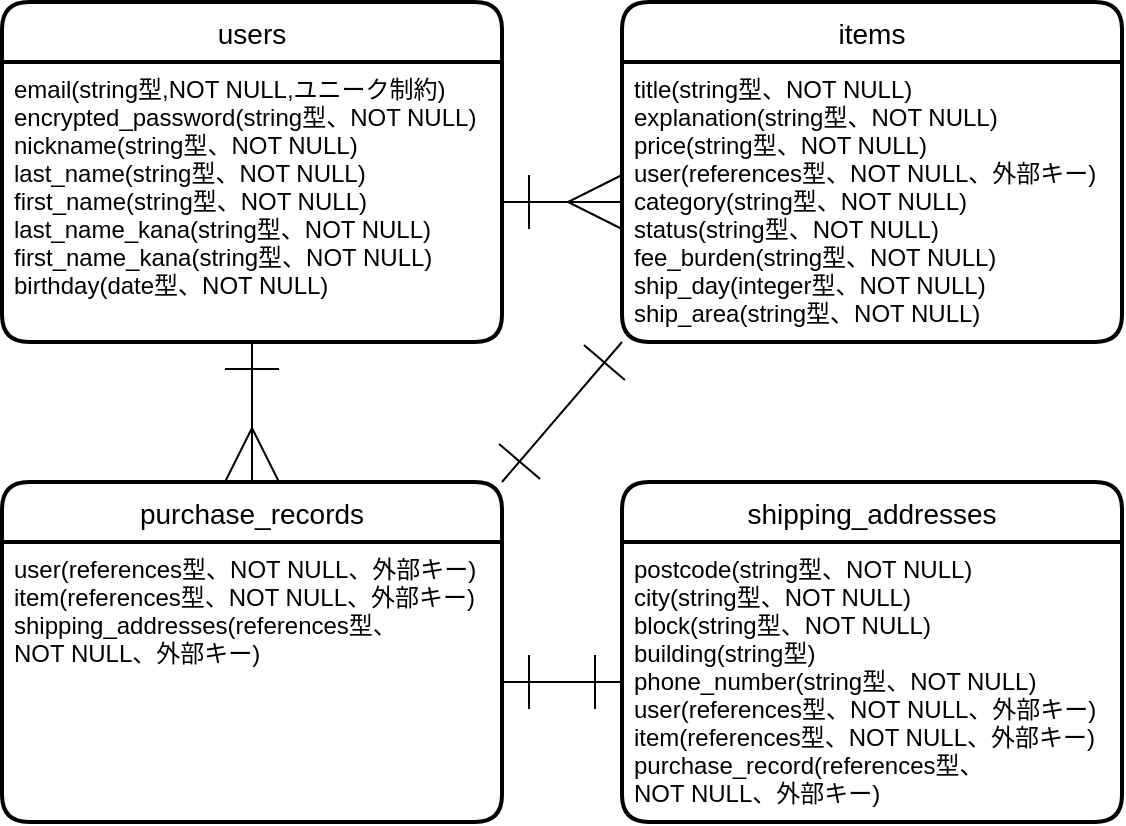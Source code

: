 <mxfile>
    <diagram id="_3S8MCyywp6Yqta0HNmb" name="ページ1">
        <mxGraphModel dx="728" dy="680" grid="1" gridSize="10" guides="1" tooltips="1" connect="1" arrows="1" fold="1" page="1" pageScale="1" pageWidth="827" pageHeight="1169" math="0" shadow="0">
            <root>
                <mxCell id="0"/>
                <mxCell id="1" parent="0"/>
                <mxCell id="58" value="users" style="swimlane;childLayout=stackLayout;horizontal=1;startSize=30;horizontalStack=0;rounded=1;fontSize=14;fontStyle=0;strokeWidth=2;resizeParent=0;resizeLast=1;shadow=0;dashed=0;align=center;" parent="1" vertex="1">
                    <mxGeometry x="130" y="50" width="250" height="170" as="geometry"/>
                </mxCell>
                <mxCell id="59" value="email(string型,NOT NULL,ユニーク制約)&#10;encrypted_password(string型、NOT NULL)&#10;nickname(string型、NOT NULL)&#10;last_name(string型、NOT NULL)&#10;first_name(string型、NOT NULL)&#10;last_name_kana(string型、NOT NULL)&#10;first_name_kana(string型、NOT NULL)&#10;birthday(date型、NOT NULL)&#10;" style="align=left;strokeColor=none;fillColor=none;spacingLeft=4;fontSize=12;verticalAlign=top;resizable=0;rotatable=0;part=1;" vertex="1" parent="58">
                    <mxGeometry y="30" width="250" height="140" as="geometry"/>
                </mxCell>
                <mxCell id="63" value="items" style="swimlane;childLayout=stackLayout;horizontal=1;startSize=30;horizontalStack=0;rounded=1;fontSize=14;fontStyle=0;strokeWidth=2;resizeParent=0;resizeLast=1;shadow=0;dashed=0;align=center;" vertex="1" parent="1">
                    <mxGeometry x="440" y="50" width="250" height="170" as="geometry"/>
                </mxCell>
                <mxCell id="64" value="title(string型、NOT NULL)&#10;explanation(string型、NOT NULL)&#10;price(string型、NOT NULL)&#10;user(references型、NOT NULL、外部キー)&#10;category(string型、NOT NULL)&#10;status(string型、NOT NULL)&#10;fee_burden(string型、NOT NULL)&#10;ship_day(integer型、NOT NULL)&#10;ship_area(string型、NOT NULL)&#10;&#10;&#10;" style="align=left;strokeColor=none;fillColor=none;spacingLeft=4;fontSize=12;verticalAlign=top;resizable=0;rotatable=0;part=1;" vertex="1" parent="63">
                    <mxGeometry y="30" width="250" height="140" as="geometry"/>
                </mxCell>
                <mxCell id="65" style="edgeStyle=none;html=1;entryX=0;entryY=0.5;entryDx=0;entryDy=0;endArrow=ERmany;endFill=0;endSize=25;exitX=1;exitY=0.5;exitDx=0;exitDy=0;startArrow=ERone;startFill=0;startSize=25;" edge="1" parent="1" source="59" target="64">
                    <mxGeometry relative="1" as="geometry">
                        <mxPoint x="320" y="150" as="sourcePoint"/>
                    </mxGeometry>
                </mxCell>
                <mxCell id="71" value="shipping_addresses" style="swimlane;childLayout=stackLayout;horizontal=1;startSize=30;horizontalStack=0;rounded=1;fontSize=14;fontStyle=0;strokeWidth=2;resizeParent=0;resizeLast=1;shadow=0;dashed=0;align=center;" vertex="1" parent="1">
                    <mxGeometry x="440" y="290" width="250" height="170" as="geometry"/>
                </mxCell>
                <mxCell id="72" value="postcode(string型、NOT NULL)&#10;city(string型、NOT NULL)&#10;block(string型、NOT NULL)&#10;building(string型)&#10;phone_number(string型、NOT NULL)&#10;user(references型、NOT NULL、外部キー)&#10;item(references型、NOT NULL、外部キー)&#10;purchase_record(references型、&#10;NOT NULL、外部キー)" style="align=left;strokeColor=none;fillColor=none;spacingLeft=4;fontSize=12;verticalAlign=top;resizable=0;rotatable=0;part=1;" vertex="1" parent="71">
                    <mxGeometry y="30" width="250" height="140" as="geometry"/>
                </mxCell>
                <mxCell id="73" value="purchase_records" style="swimlane;childLayout=stackLayout;horizontal=1;startSize=30;horizontalStack=0;rounded=1;fontSize=14;fontStyle=0;strokeWidth=2;resizeParent=0;resizeLast=1;shadow=0;dashed=0;align=center;" vertex="1" parent="1">
                    <mxGeometry x="130" y="290" width="250" height="170" as="geometry"/>
                </mxCell>
                <mxCell id="74" value="user(references型、NOT NULL、外部キー)&#10;item(references型、NOT NULL、外部キー)&#10;shipping_addresses(references型、&#10;NOT NULL、外部キー)" style="align=left;strokeColor=none;fillColor=none;spacingLeft=4;fontSize=12;verticalAlign=top;resizable=0;rotatable=0;part=1;" vertex="1" parent="73">
                    <mxGeometry y="30" width="250" height="140" as="geometry"/>
                </mxCell>
                <mxCell id="76" style="edgeStyle=none;html=1;exitX=0.5;exitY=1;exitDx=0;exitDy=0;entryX=0.5;entryY=0;entryDx=0;entryDy=0;startArrow=ERone;startFill=0;endArrow=ERmany;endFill=0;startSize=25;endSize=25;" edge="1" parent="1" source="59" target="73">
                    <mxGeometry relative="1" as="geometry"/>
                </mxCell>
                <mxCell id="79" style="edgeStyle=none;html=1;entryX=1;entryY=0.5;entryDx=0;entryDy=0;startArrow=ERone;startFill=0;endArrow=ERone;endFill=0;startSize=25;endSize=25;" edge="1" parent="1" source="72" target="74">
                    <mxGeometry relative="1" as="geometry"/>
                </mxCell>
                <mxCell id="80" style="edgeStyle=none;html=1;exitX=0;exitY=1;exitDx=0;exitDy=0;entryX=1;entryY=0;entryDx=0;entryDy=0;startArrow=ERone;startFill=0;endArrow=ERone;endFill=0;startSize=25;endSize=25;" edge="1" parent="1" source="64" target="73">
                    <mxGeometry relative="1" as="geometry"/>
                </mxCell>
            </root>
        </mxGraphModel>
    </diagram>
</mxfile>